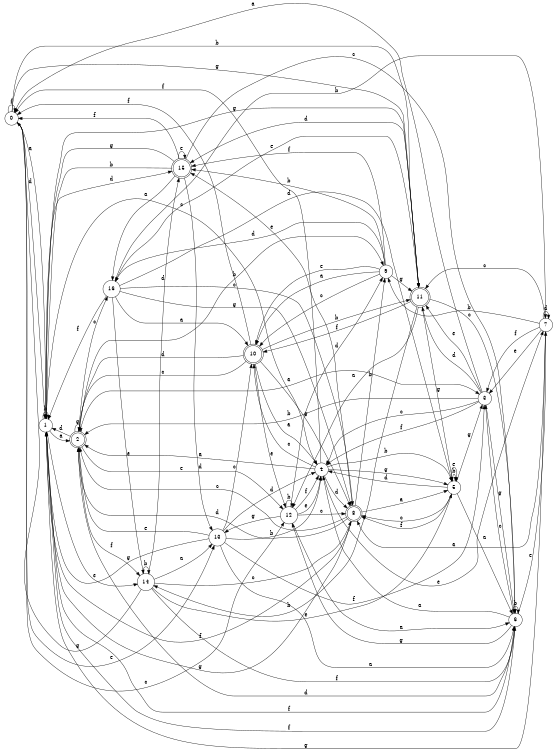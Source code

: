 digraph n14_1 {
__start0 [label="" shape="none"];

rankdir=LR;
size="8,5";

s0 [style="filled", color="black", fillcolor="white" shape="circle", label="0"];
s1 [style="filled", color="black", fillcolor="white" shape="circle", label="1"];
s2 [style="rounded,filled", color="black", fillcolor="white" shape="doublecircle", label="2"];
s3 [style="filled", color="black", fillcolor="white" shape="circle", label="3"];
s4 [style="filled", color="black", fillcolor="white" shape="circle", label="4"];
s5 [style="filled", color="black", fillcolor="white" shape="circle", label="5"];
s6 [style="filled", color="black", fillcolor="white" shape="circle", label="6"];
s7 [style="filled", color="black", fillcolor="white" shape="circle", label="7"];
s8 [style="rounded,filled", color="black", fillcolor="white" shape="doublecircle", label="8"];
s9 [style="filled", color="black", fillcolor="white" shape="circle", label="9"];
s10 [style="rounded,filled", color="black", fillcolor="white" shape="doublecircle", label="10"];
s11 [style="rounded,filled", color="black", fillcolor="white" shape="doublecircle", label="11"];
s12 [style="filled", color="black", fillcolor="white" shape="circle", label="12"];
s13 [style="filled", color="black", fillcolor="white" shape="circle", label="13"];
s14 [style="filled", color="black", fillcolor="white" shape="circle", label="14"];
s15 [style="rounded,filled", color="black", fillcolor="white" shape="doublecircle", label="15"];
s16 [style="filled", color="black", fillcolor="white" shape="circle", label="16"];
s0 -> s1 [label="a"];
s0 -> s11 [label="b"];
s0 -> s12 [label="c"];
s0 -> s1 [label="d"];
s0 -> s13 [label="e"];
s0 -> s0 [label="f"];
s0 -> s11 [label="g"];
s1 -> s2 [label="a"];
s1 -> s1 [label="b"];
s1 -> s4 [label="c"];
s1 -> s15 [label="d"];
s1 -> s14 [label="e"];
s1 -> s6 [label="f"];
s1 -> s11 [label="g"];
s2 -> s3 [label="a"];
s2 -> s9 [label="b"];
s2 -> s16 [label="c"];
s2 -> s1 [label="d"];
s2 -> s12 [label="e"];
s2 -> s14 [label="f"];
s2 -> s2 [label="g"];
s3 -> s0 [label="a"];
s3 -> s2 [label="b"];
s3 -> s4 [label="c"];
s3 -> s11 [label="d"];
s3 -> s11 [label="e"];
s3 -> s4 [label="f"];
s3 -> s6 [label="g"];
s4 -> s2 [label="a"];
s4 -> s5 [label="b"];
s4 -> s10 [label="c"];
s4 -> s8 [label="d"];
s4 -> s7 [label="e"];
s4 -> s0 [label="f"];
s4 -> s5 [label="g"];
s5 -> s6 [label="a"];
s5 -> s5 [label="b"];
s5 -> s8 [label="c"];
s5 -> s4 [label="d"];
s5 -> s5 [label="e"];
s5 -> s8 [label="f"];
s5 -> s3 [label="g"];
s6 -> s4 [label="a"];
s6 -> s6 [label="b"];
s6 -> s3 [label="c"];
s6 -> s2 [label="d"];
s6 -> s7 [label="e"];
s6 -> s1 [label="f"];
s6 -> s12 [label="g"];
s7 -> s8 [label="a"];
s7 -> s9 [label="b"];
s7 -> s11 [label="c"];
s7 -> s7 [label="d"];
s7 -> s3 [label="e"];
s7 -> s3 [label="f"];
s7 -> s1 [label="g"];
s8 -> s5 [label="a"];
s8 -> s9 [label="b"];
s8 -> s2 [label="c"];
s8 -> s2 [label="d"];
s8 -> s15 [label="e"];
s8 -> s1 [label="f"];
s8 -> s1 [label="g"];
s9 -> s10 [label="a"];
s9 -> s15 [label="b"];
s9 -> s10 [label="c"];
s9 -> s16 [label="d"];
s9 -> s10 [label="e"];
s9 -> s15 [label="f"];
s9 -> s11 [label="g"];
s10 -> s4 [label="a"];
s10 -> s11 [label="b"];
s10 -> s2 [label="c"];
s10 -> s2 [label="d"];
s10 -> s12 [label="e"];
s10 -> s0 [label="f"];
s10 -> s8 [label="g"];
s11 -> s12 [label="a"];
s11 -> s14 [label="b"];
s11 -> s6 [label="c"];
s11 -> s15 [label="d"];
s11 -> s16 [label="e"];
s11 -> s10 [label="f"];
s11 -> s5 [label="g"];
s12 -> s6 [label="a"];
s12 -> s12 [label="b"];
s12 -> s8 [label="c"];
s12 -> s9 [label="d"];
s12 -> s4 [label="e"];
s12 -> s4 [label="f"];
s12 -> s13 [label="g"];
s13 -> s6 [label="a"];
s13 -> s4 [label="b"];
s13 -> s10 [label="c"];
s13 -> s4 [label="d"];
s13 -> s2 [label="e"];
s13 -> s3 [label="f"];
s13 -> s1 [label="g"];
s14 -> s13 [label="a"];
s14 -> s14 [label="b"];
s14 -> s8 [label="c"];
s14 -> s15 [label="d"];
s14 -> s5 [label="e"];
s14 -> s6 [label="f"];
s14 -> s0 [label="g"];
s15 -> s16 [label="a"];
s15 -> s1 [label="b"];
s15 -> s6 [label="c"];
s15 -> s13 [label="d"];
s15 -> s15 [label="e"];
s15 -> s0 [label="f"];
s15 -> s1 [label="g"];
s16 -> s10 [label="a"];
s16 -> s7 [label="b"];
s16 -> s8 [label="c"];
s16 -> s5 [label="d"];
s16 -> s14 [label="e"];
s16 -> s1 [label="f"];
s16 -> s8 [label="g"];

}